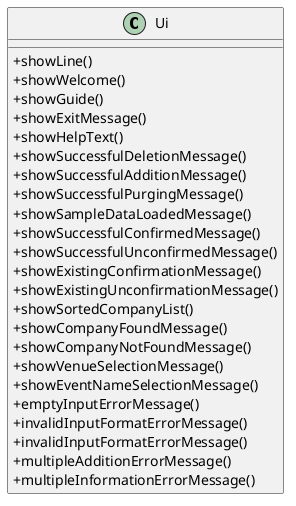 @startuml
'https://plantuml.com/class-diagram

skinparam classAttributeIconSize 0


class Ui {
+showLine()
+showWelcome()
+showGuide()
+showExitMessage()
+showHelpText()
+showSuccessfulDeletionMessage()
+showSuccessfulAdditionMessage()
+showSuccessfulPurgingMessage()
+showSampleDataLoadedMessage()
+showSuccessfulConfirmedMessage()
+showSuccessfulUnconfirmedMessage()
+showExistingConfirmationMessage()
+showExistingUnconfirmationMessage()
+showSortedCompanyList()
+showCompanyFoundMessage()
+showCompanyNotFoundMessage()
+showVenueSelectionMessage()
+showEventNameSelectionMessage()
+emptyInputErrorMessage()
+invalidInputFormatErrorMessage()
+invalidInputFormatErrorMessage()
+multipleAdditionErrorMessage()
+multipleInformationErrorMessage()
}


@enduml
